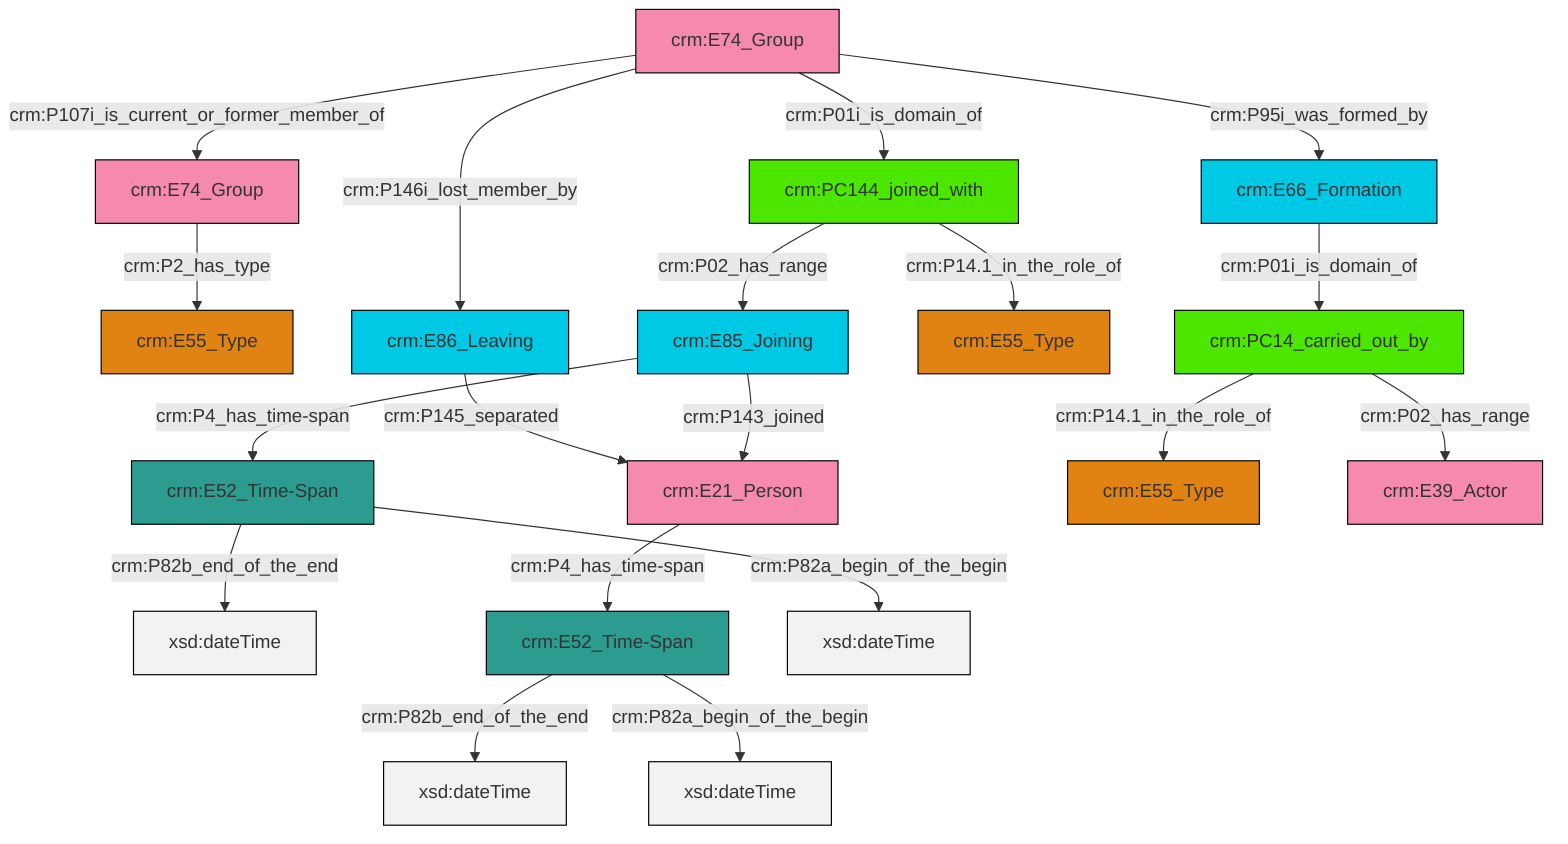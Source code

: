 graph TD
classDef Literal fill:#f2f2f2,stroke:#000000;
classDef CRM_Entity fill:#FFFFFF,stroke:#000000;
classDef Temporal_Entity fill:#00C9E6, stroke:#000000;
classDef Type fill:#E18312, stroke:#000000;
classDef Time-Span fill:#2C9C91, stroke:#000000;
classDef Appellation fill:#FFEB7F, stroke:#000000;
classDef Place fill:#008836, stroke:#000000;
classDef Persistent_Item fill:#B266B2, stroke:#000000;
classDef Conceptual_Object fill:#FFD700, stroke:#000000;
classDef Physical_Thing fill:#D2B48C, stroke:#000000;
classDef Actor fill:#f58aad, stroke:#000000;
classDef PC_Classes fill:#4ce600, stroke:#000000;
classDef Multi fill:#cccccc,stroke:#000000;

2["crm:E52_Time-Span"]:::Time-Span -->|crm:P82b_end_of_the_end| 3[xsd:dateTime]:::Literal
5["crm:E52_Time-Span"]:::Time-Span -->|crm:P82b_end_of_the_end| 6[xsd:dateTime]:::Literal
7["crm:E21_Person"]:::Actor -->|crm:P4_has_time-span| 5["crm:E52_Time-Span"]:::Time-Span
10["crm:E86_Leaving"]:::Temporal_Entity -->|crm:P145_separated| 7["crm:E21_Person"]:::Actor
22["crm:PC144_joined_with"]:::PC_Classes -->|crm:P02_has_range| 14["crm:E85_Joining"]:::Temporal_Entity
24["crm:PC14_carried_out_by"]:::PC_Classes -->|crm:P14.1_in_the_role_of| 8["crm:E55_Type"]:::Type
18["crm:E66_Formation"]:::Temporal_Entity -->|crm:P01i_is_domain_of| 24["crm:PC14_carried_out_by"]:::PC_Classes
14["crm:E85_Joining"]:::Temporal_Entity -->|crm:P4_has_time-span| 2["crm:E52_Time-Span"]:::Time-Span
24["crm:PC14_carried_out_by"]:::PC_Classes -->|crm:P02_has_range| 27["crm:E39_Actor"]:::Actor
2["crm:E52_Time-Span"]:::Time-Span -->|crm:P82a_begin_of_the_begin| 28[xsd:dateTime]:::Literal
16["crm:E74_Group"]:::Actor -->|crm:P146i_lost_member_by| 10["crm:E86_Leaving"]:::Temporal_Entity
16["crm:E74_Group"]:::Actor -->|crm:P95i_was_formed_by| 18["crm:E66_Formation"]:::Temporal_Entity
5["crm:E52_Time-Span"]:::Time-Span -->|crm:P82a_begin_of_the_begin| 31[xsd:dateTime]:::Literal
14["crm:E85_Joining"]:::Temporal_Entity -->|crm:P143_joined| 7["crm:E21_Person"]:::Actor
16["crm:E74_Group"]:::Actor -->|crm:P107i_is_current_or_former_member_of| 12["crm:E74_Group"]:::Actor
22["crm:PC144_joined_with"]:::PC_Classes -->|crm:P14.1_in_the_role_of| 20["crm:E55_Type"]:::Type
12["crm:E74_Group"]:::Actor -->|crm:P2_has_type| 0["crm:E55_Type"]:::Type
16["crm:E74_Group"]:::Actor -->|crm:P01i_is_domain_of| 22["crm:PC144_joined_with"]:::PC_Classes